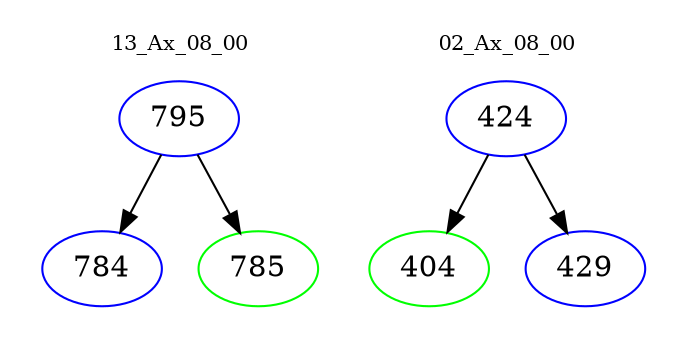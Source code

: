 digraph{
subgraph cluster_0 {
color = white
label = "13_Ax_08_00";
fontsize=10;
T0_795 [label="795", color="blue"]
T0_795 -> T0_784 [color="black"]
T0_784 [label="784", color="blue"]
T0_795 -> T0_785 [color="black"]
T0_785 [label="785", color="green"]
}
subgraph cluster_1 {
color = white
label = "02_Ax_08_00";
fontsize=10;
T1_424 [label="424", color="blue"]
T1_424 -> T1_404 [color="black"]
T1_404 [label="404", color="green"]
T1_424 -> T1_429 [color="black"]
T1_429 [label="429", color="blue"]
}
}
